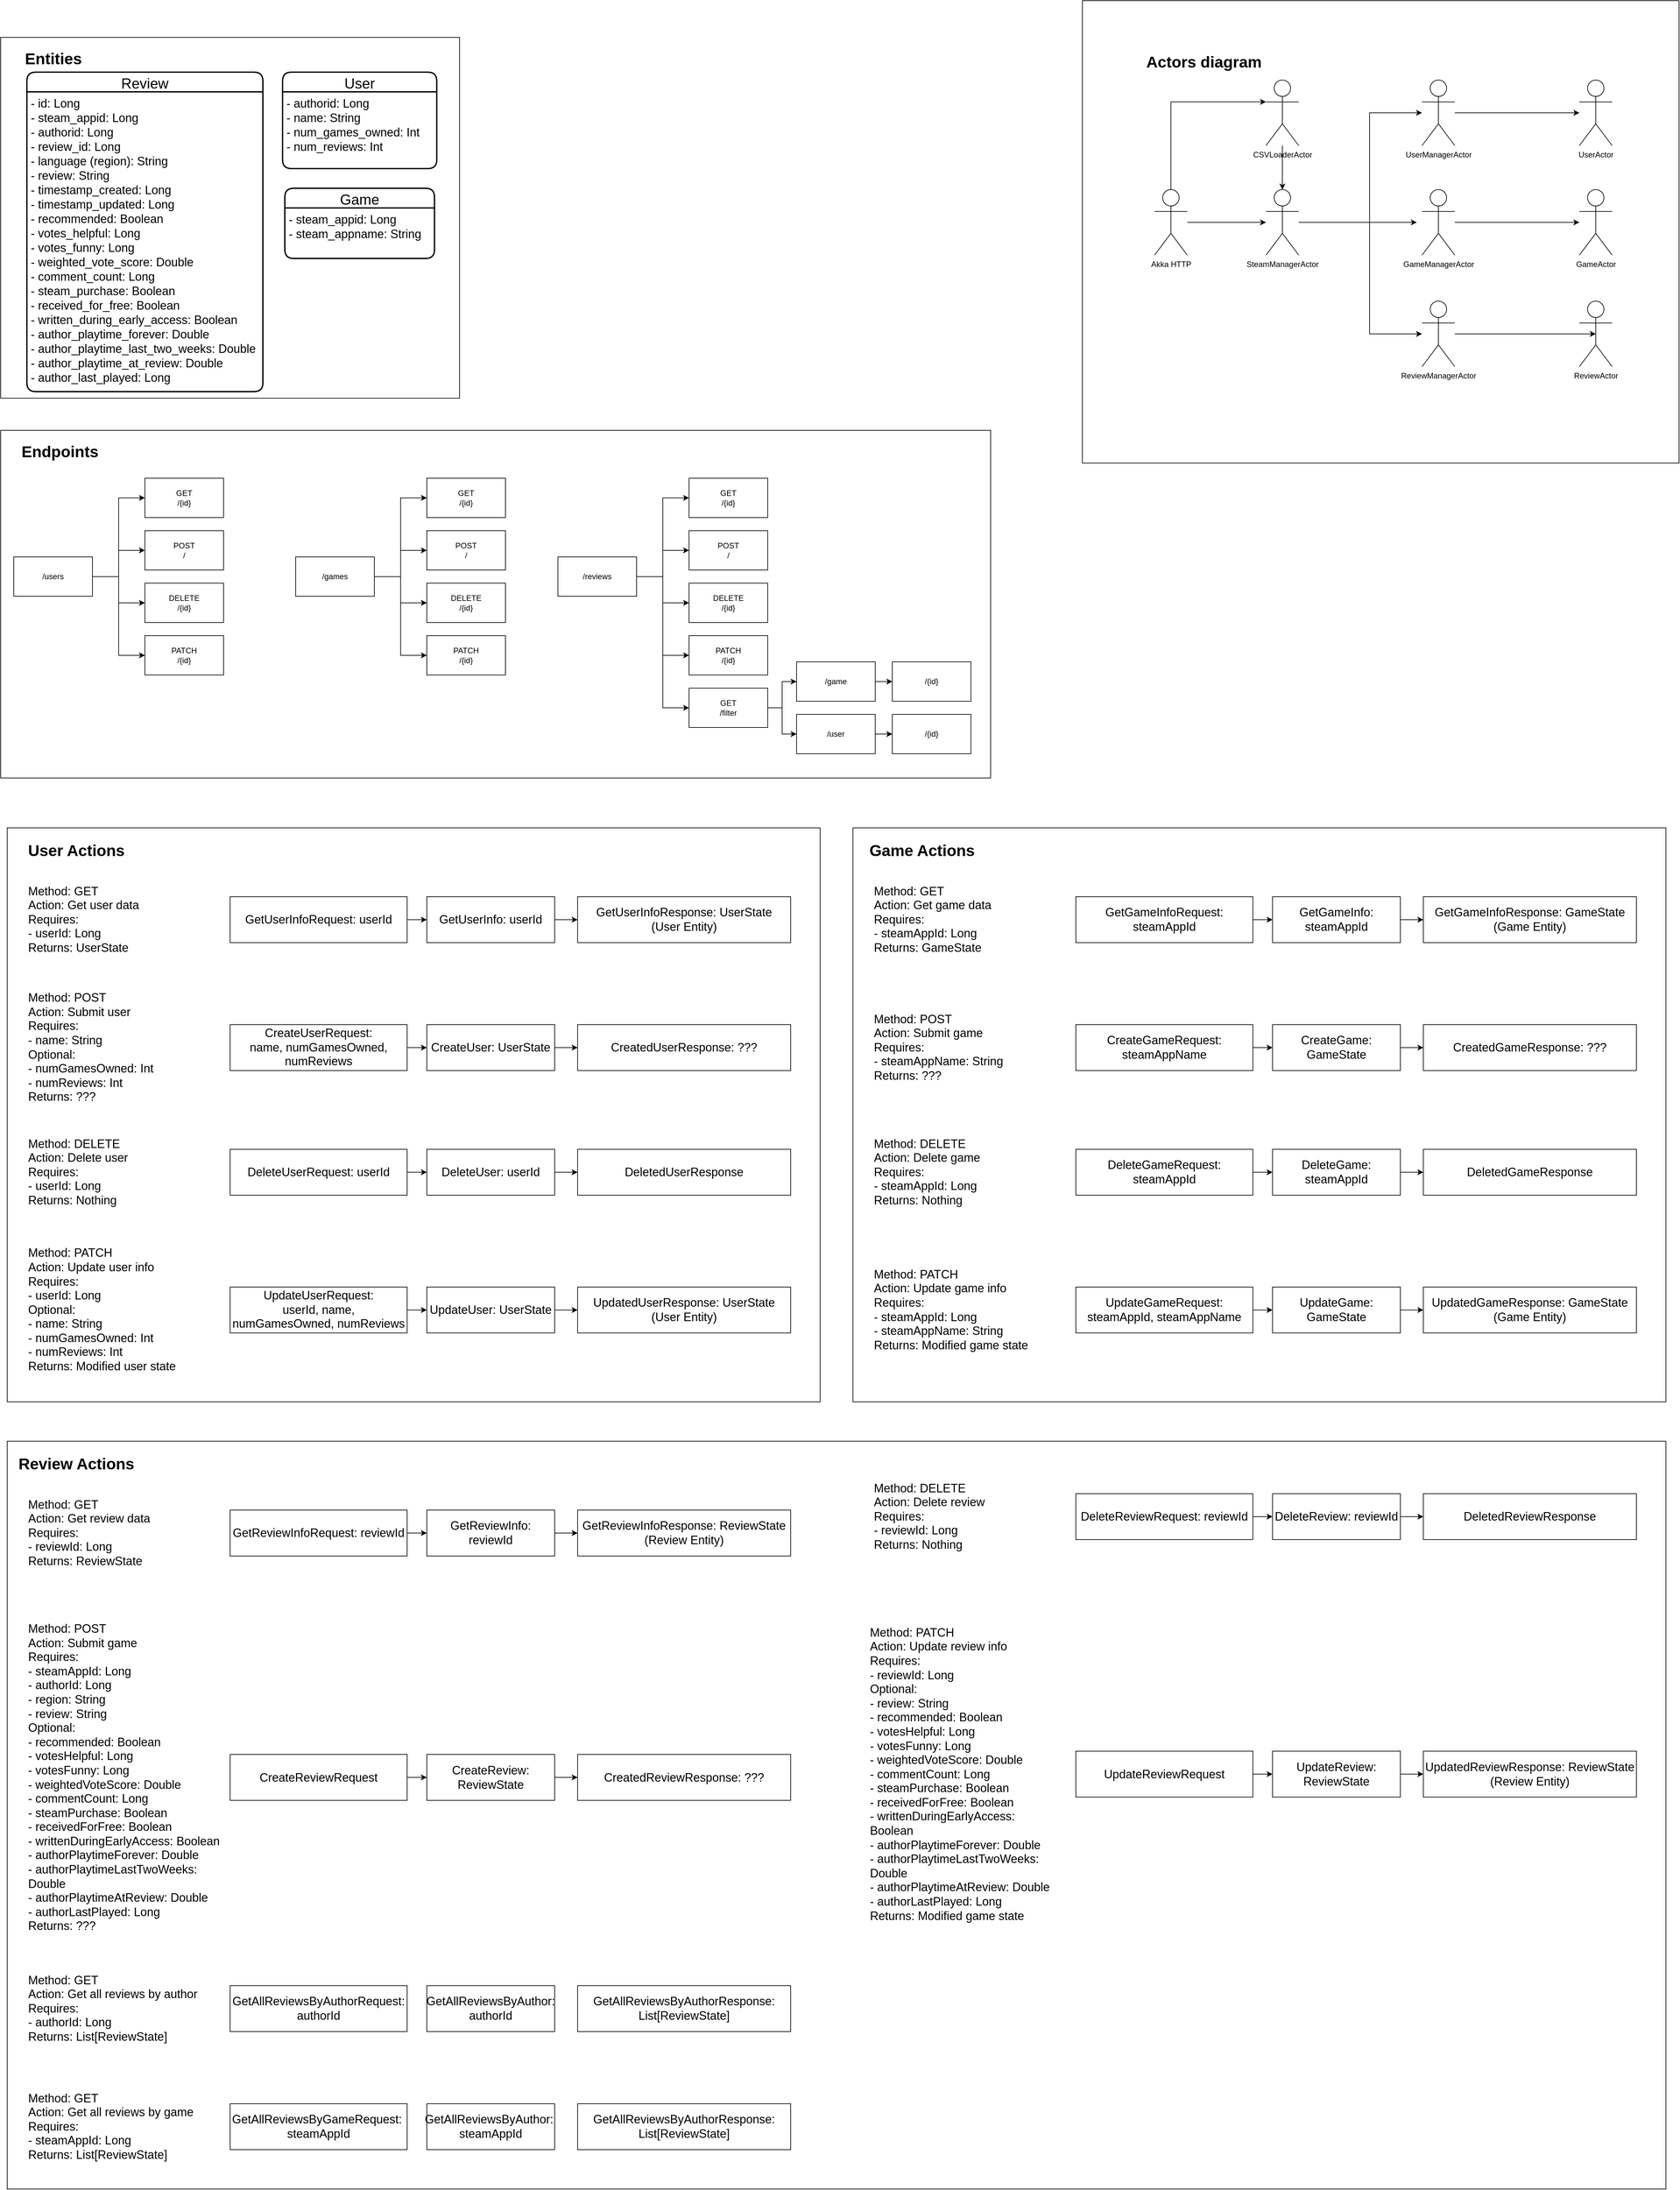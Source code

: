<mxfile version="15.5.4" type="embed"><diagram id="bUmCLk0_VhVP07BTgJRH" name="Página-1"><mxGraphModel dx="1622" dy="1989" grid="1" gridSize="10" guides="1" tooltips="1" connect="1" arrows="1" fold="1" page="1" pageScale="1" pageWidth="827" pageHeight="1169" math="0" shadow="0"><root><mxCell id="0"/><mxCell id="1" parent="0"/><mxCell id="ez0pkihPe1-qTAPwtO0r-78" value="" style="rounded=0;whiteSpace=wrap;html=1;fillColor=none;" parent="1" vertex="1"><mxGeometry x="1690" y="-16" width="910" height="705" as="geometry"/></mxCell><mxCell id="Av2QNb6P9Yulk9unb7GA-71" value="" style="group" parent="1" vertex="1" connectable="0"><mxGeometry x="40" y="639" width="1510" height="530" as="geometry"/></mxCell><mxCell id="Av2QNb6P9Yulk9unb7GA-57" value="" style="group" parent="Av2QNb6P9Yulk9unb7GA-71" vertex="1" connectable="0"><mxGeometry width="1510" height="530" as="geometry"/></mxCell><mxCell id="Av2QNb6P9Yulk9unb7GA-55" value="" style="rounded=0;whiteSpace=wrap;html=1;fillColor=none;" parent="Av2QNb6P9Yulk9unb7GA-57" vertex="1"><mxGeometry width="1510" height="530" as="geometry"/></mxCell><mxCell id="Av2QNb6P9Yulk9unb7GA-52" value="Endpoints" style="text;strokeColor=none;fillColor=none;html=1;fontSize=24;fontStyle=1;verticalAlign=middle;align=center;" parent="Av2QNb6P9Yulk9unb7GA-57" vertex="1"><mxGeometry x="20" y="13" width="140" height="40" as="geometry"/></mxCell><mxCell id="Av2QNb6P9Yulk9unb7GA-12" value="/users" style="rounded=0;whiteSpace=wrap;html=1;" parent="Av2QNb6P9Yulk9unb7GA-71" vertex="1"><mxGeometry x="20" y="193" width="120" height="60" as="geometry"/></mxCell><mxCell id="Av2QNb6P9Yulk9unb7GA-13" value="GET&lt;br&gt;/{id}" style="rounded=0;whiteSpace=wrap;html=1;" parent="Av2QNb6P9Yulk9unb7GA-71" vertex="1"><mxGeometry x="220" y="73" width="120" height="60" as="geometry"/></mxCell><mxCell id="Av2QNb6P9Yulk9unb7GA-17" style="edgeStyle=orthogonalEdgeStyle;rounded=0;orthogonalLoop=1;jettySize=auto;html=1;entryX=0;entryY=0.5;entryDx=0;entryDy=0;" parent="Av2QNb6P9Yulk9unb7GA-71" source="Av2QNb6P9Yulk9unb7GA-12" target="Av2QNb6P9Yulk9unb7GA-13" edge="1"><mxGeometry relative="1" as="geometry"/></mxCell><mxCell id="Av2QNb6P9Yulk9unb7GA-14" value="POST&lt;br&gt;/" style="rounded=0;whiteSpace=wrap;html=1;" parent="Av2QNb6P9Yulk9unb7GA-71" vertex="1"><mxGeometry x="220" y="153" width="120" height="60" as="geometry"/></mxCell><mxCell id="Av2QNb6P9Yulk9unb7GA-18" style="edgeStyle=orthogonalEdgeStyle;rounded=0;orthogonalLoop=1;jettySize=auto;html=1;" parent="Av2QNb6P9Yulk9unb7GA-71" source="Av2QNb6P9Yulk9unb7GA-12" target="Av2QNb6P9Yulk9unb7GA-14" edge="1"><mxGeometry relative="1" as="geometry"/></mxCell><mxCell id="Av2QNb6P9Yulk9unb7GA-15" value="DELETE&lt;br&gt;/{id}" style="rounded=0;whiteSpace=wrap;html=1;" parent="Av2QNb6P9Yulk9unb7GA-71" vertex="1"><mxGeometry x="220" y="233" width="120" height="60" as="geometry"/></mxCell><mxCell id="Av2QNb6P9Yulk9unb7GA-19" style="edgeStyle=orthogonalEdgeStyle;rounded=0;orthogonalLoop=1;jettySize=auto;html=1;entryX=0;entryY=0.5;entryDx=0;entryDy=0;" parent="Av2QNb6P9Yulk9unb7GA-71" source="Av2QNb6P9Yulk9unb7GA-12" target="Av2QNb6P9Yulk9unb7GA-15" edge="1"><mxGeometry relative="1" as="geometry"/></mxCell><mxCell id="Av2QNb6P9Yulk9unb7GA-16" value="PATCH&lt;br&gt;/{id}" style="rounded=0;whiteSpace=wrap;html=1;" parent="Av2QNb6P9Yulk9unb7GA-71" vertex="1"><mxGeometry x="220" y="313" width="120" height="60" as="geometry"/></mxCell><mxCell id="Av2QNb6P9Yulk9unb7GA-20" style="edgeStyle=orthogonalEdgeStyle;rounded=0;orthogonalLoop=1;jettySize=auto;html=1;entryX=0;entryY=0.5;entryDx=0;entryDy=0;" parent="Av2QNb6P9Yulk9unb7GA-71" source="Av2QNb6P9Yulk9unb7GA-12" target="Av2QNb6P9Yulk9unb7GA-16" edge="1"><mxGeometry relative="1" as="geometry"/></mxCell><mxCell id="Av2QNb6P9Yulk9unb7GA-25" value="/games" style="rounded=0;whiteSpace=wrap;html=1;" parent="Av2QNb6P9Yulk9unb7GA-71" vertex="1"><mxGeometry x="450" y="193" width="120" height="60" as="geometry"/></mxCell><mxCell id="Av2QNb6P9Yulk9unb7GA-26" value="GET&lt;br&gt;/{id}" style="rounded=0;whiteSpace=wrap;html=1;" parent="Av2QNb6P9Yulk9unb7GA-71" vertex="1"><mxGeometry x="650" y="73" width="120" height="60" as="geometry"/></mxCell><mxCell id="Av2QNb6P9Yulk9unb7GA-21" style="edgeStyle=orthogonalEdgeStyle;rounded=0;orthogonalLoop=1;jettySize=auto;html=1;entryX=0;entryY=0.5;entryDx=0;entryDy=0;" parent="Av2QNb6P9Yulk9unb7GA-71" source="Av2QNb6P9Yulk9unb7GA-25" target="Av2QNb6P9Yulk9unb7GA-26" edge="1"><mxGeometry relative="1" as="geometry"/></mxCell><mxCell id="Av2QNb6P9Yulk9unb7GA-27" value="POST&lt;br&gt;/" style="rounded=0;whiteSpace=wrap;html=1;" parent="Av2QNb6P9Yulk9unb7GA-71" vertex="1"><mxGeometry x="650" y="153" width="120" height="60" as="geometry"/></mxCell><mxCell id="Av2QNb6P9Yulk9unb7GA-22" style="edgeStyle=orthogonalEdgeStyle;rounded=0;orthogonalLoop=1;jettySize=auto;html=1;" parent="Av2QNb6P9Yulk9unb7GA-71" source="Av2QNb6P9Yulk9unb7GA-25" target="Av2QNb6P9Yulk9unb7GA-27" edge="1"><mxGeometry relative="1" as="geometry"/></mxCell><mxCell id="Av2QNb6P9Yulk9unb7GA-28" value="DELETE&lt;br&gt;/{id}" style="rounded=0;whiteSpace=wrap;html=1;" parent="Av2QNb6P9Yulk9unb7GA-71" vertex="1"><mxGeometry x="650" y="233" width="120" height="60" as="geometry"/></mxCell><mxCell id="Av2QNb6P9Yulk9unb7GA-23" style="edgeStyle=orthogonalEdgeStyle;rounded=0;orthogonalLoop=1;jettySize=auto;html=1;entryX=0;entryY=0.5;entryDx=0;entryDy=0;" parent="Av2QNb6P9Yulk9unb7GA-71" source="Av2QNb6P9Yulk9unb7GA-25" target="Av2QNb6P9Yulk9unb7GA-28" edge="1"><mxGeometry relative="1" as="geometry"/></mxCell><mxCell id="Av2QNb6P9Yulk9unb7GA-29" value="PATCH&lt;br&gt;/{id}" style="rounded=0;whiteSpace=wrap;html=1;" parent="Av2QNb6P9Yulk9unb7GA-71" vertex="1"><mxGeometry x="650" y="313" width="120" height="60" as="geometry"/></mxCell><mxCell id="Av2QNb6P9Yulk9unb7GA-24" style="edgeStyle=orthogonalEdgeStyle;rounded=0;orthogonalLoop=1;jettySize=auto;html=1;entryX=0;entryY=0.5;entryDx=0;entryDy=0;" parent="Av2QNb6P9Yulk9unb7GA-71" source="Av2QNb6P9Yulk9unb7GA-25" target="Av2QNb6P9Yulk9unb7GA-29" edge="1"><mxGeometry relative="1" as="geometry"/></mxCell><mxCell id="Av2QNb6P9Yulk9unb7GA-34" value="/reviews" style="rounded=0;whiteSpace=wrap;html=1;" parent="Av2QNb6P9Yulk9unb7GA-71" vertex="1"><mxGeometry x="850" y="193" width="120" height="60" as="geometry"/></mxCell><mxCell id="Av2QNb6P9Yulk9unb7GA-35" value="GET&lt;br&gt;/{id}" style="rounded=0;whiteSpace=wrap;html=1;" parent="Av2QNb6P9Yulk9unb7GA-71" vertex="1"><mxGeometry x="1050" y="73" width="120" height="60" as="geometry"/></mxCell><mxCell id="Av2QNb6P9Yulk9unb7GA-30" style="edgeStyle=orthogonalEdgeStyle;rounded=0;orthogonalLoop=1;jettySize=auto;html=1;entryX=0;entryY=0.5;entryDx=0;entryDy=0;" parent="Av2QNb6P9Yulk9unb7GA-71" source="Av2QNb6P9Yulk9unb7GA-34" target="Av2QNb6P9Yulk9unb7GA-35" edge="1"><mxGeometry relative="1" as="geometry"/></mxCell><mxCell id="Av2QNb6P9Yulk9unb7GA-36" value="POST&lt;br&gt;/" style="rounded=0;whiteSpace=wrap;html=1;" parent="Av2QNb6P9Yulk9unb7GA-71" vertex="1"><mxGeometry x="1050" y="153" width="120" height="60" as="geometry"/></mxCell><mxCell id="Av2QNb6P9Yulk9unb7GA-31" style="edgeStyle=orthogonalEdgeStyle;rounded=0;orthogonalLoop=1;jettySize=auto;html=1;" parent="Av2QNb6P9Yulk9unb7GA-71" source="Av2QNb6P9Yulk9unb7GA-34" target="Av2QNb6P9Yulk9unb7GA-36" edge="1"><mxGeometry relative="1" as="geometry"/></mxCell><mxCell id="Av2QNb6P9Yulk9unb7GA-37" value="DELETE&lt;br&gt;/{id}" style="rounded=0;whiteSpace=wrap;html=1;" parent="Av2QNb6P9Yulk9unb7GA-71" vertex="1"><mxGeometry x="1050" y="233" width="120" height="60" as="geometry"/></mxCell><mxCell id="Av2QNb6P9Yulk9unb7GA-32" style="edgeStyle=orthogonalEdgeStyle;rounded=0;orthogonalLoop=1;jettySize=auto;html=1;entryX=0;entryY=0.5;entryDx=0;entryDy=0;" parent="Av2QNb6P9Yulk9unb7GA-71" source="Av2QNb6P9Yulk9unb7GA-34" target="Av2QNb6P9Yulk9unb7GA-37" edge="1"><mxGeometry relative="1" as="geometry"/></mxCell><mxCell id="Av2QNb6P9Yulk9unb7GA-38" value="PATCH&lt;br&gt;/{id}" style="rounded=0;whiteSpace=wrap;html=1;" parent="Av2QNb6P9Yulk9unb7GA-71" vertex="1"><mxGeometry x="1050" y="313" width="120" height="60" as="geometry"/></mxCell><mxCell id="Av2QNb6P9Yulk9unb7GA-33" style="edgeStyle=orthogonalEdgeStyle;rounded=0;orthogonalLoop=1;jettySize=auto;html=1;entryX=0;entryY=0.5;entryDx=0;entryDy=0;" parent="Av2QNb6P9Yulk9unb7GA-71" source="Av2QNb6P9Yulk9unb7GA-34" target="Av2QNb6P9Yulk9unb7GA-38" edge="1"><mxGeometry relative="1" as="geometry"/></mxCell><mxCell id="Av2QNb6P9Yulk9unb7GA-39" value="GET&lt;br&gt;/filter" style="rounded=0;whiteSpace=wrap;html=1;" parent="Av2QNb6P9Yulk9unb7GA-71" vertex="1"><mxGeometry x="1050" y="393" width="120" height="60" as="geometry"/></mxCell><mxCell id="Av2QNb6P9Yulk9unb7GA-43" style="edgeStyle=orthogonalEdgeStyle;rounded=0;orthogonalLoop=1;jettySize=auto;html=1;entryX=0;entryY=0.5;entryDx=0;entryDy=0;" parent="Av2QNb6P9Yulk9unb7GA-71" source="Av2QNb6P9Yulk9unb7GA-34" target="Av2QNb6P9Yulk9unb7GA-39" edge="1"><mxGeometry relative="1" as="geometry"/></mxCell><mxCell id="Av2QNb6P9Yulk9unb7GA-41" value="/game" style="rounded=0;whiteSpace=wrap;html=1;" parent="Av2QNb6P9Yulk9unb7GA-71" vertex="1"><mxGeometry x="1214" y="353" width="120" height="60" as="geometry"/></mxCell><mxCell id="Av2QNb6P9Yulk9unb7GA-44" style="edgeStyle=orthogonalEdgeStyle;rounded=0;orthogonalLoop=1;jettySize=auto;html=1;entryX=0;entryY=0.5;entryDx=0;entryDy=0;" parent="Av2QNb6P9Yulk9unb7GA-71" source="Av2QNb6P9Yulk9unb7GA-39" target="Av2QNb6P9Yulk9unb7GA-41" edge="1"><mxGeometry relative="1" as="geometry"/></mxCell><mxCell id="Av2QNb6P9Yulk9unb7GA-42" value="/user" style="rounded=0;whiteSpace=wrap;html=1;" parent="Av2QNb6P9Yulk9unb7GA-71" vertex="1"><mxGeometry x="1214" y="433" width="120" height="60" as="geometry"/></mxCell><mxCell id="Av2QNb6P9Yulk9unb7GA-45" style="edgeStyle=orthogonalEdgeStyle;rounded=0;orthogonalLoop=1;jettySize=auto;html=1;entryX=0;entryY=0.5;entryDx=0;entryDy=0;" parent="Av2QNb6P9Yulk9unb7GA-71" source="Av2QNb6P9Yulk9unb7GA-39" target="Av2QNb6P9Yulk9unb7GA-42" edge="1"><mxGeometry relative="1" as="geometry"/></mxCell><mxCell id="Av2QNb6P9Yulk9unb7GA-46" value="/{id}" style="rounded=0;whiteSpace=wrap;html=1;" parent="Av2QNb6P9Yulk9unb7GA-71" vertex="1"><mxGeometry x="1360" y="353" width="120" height="60" as="geometry"/></mxCell><mxCell id="Av2QNb6P9Yulk9unb7GA-49" style="edgeStyle=orthogonalEdgeStyle;rounded=0;orthogonalLoop=1;jettySize=auto;html=1;" parent="Av2QNb6P9Yulk9unb7GA-71" source="Av2QNb6P9Yulk9unb7GA-41" target="Av2QNb6P9Yulk9unb7GA-46" edge="1"><mxGeometry relative="1" as="geometry"/></mxCell><mxCell id="Av2QNb6P9Yulk9unb7GA-47" value="/{id}" style="rounded=0;whiteSpace=wrap;html=1;" parent="Av2QNb6P9Yulk9unb7GA-71" vertex="1"><mxGeometry x="1360" y="433" width="120" height="60" as="geometry"/></mxCell><mxCell id="Av2QNb6P9Yulk9unb7GA-48" style="edgeStyle=orthogonalEdgeStyle;rounded=0;orthogonalLoop=1;jettySize=auto;html=1;" parent="Av2QNb6P9Yulk9unb7GA-71" source="Av2QNb6P9Yulk9unb7GA-42" target="Av2QNb6P9Yulk9unb7GA-47" edge="1"><mxGeometry relative="1" as="geometry"/></mxCell><mxCell id="ez0pkihPe1-qTAPwtO0r-2" value="" style="rounded=0;whiteSpace=wrap;html=1;fillColor=none;" parent="1" vertex="1"><mxGeometry x="50" y="1245" width="1240" height="875" as="geometry"/></mxCell><mxCell id="ez0pkihPe1-qTAPwtO0r-3" value="User Actions" style="text;strokeColor=none;fillColor=none;html=1;fontSize=24;fontStyle=1;verticalAlign=middle;align=center;" parent="1" vertex="1"><mxGeometry x="60" y="1260" width="190" height="40" as="geometry"/></mxCell><mxCell id="Av2QNb6P9Yulk9unb7GA-68" value="" style="rounded=0;whiteSpace=wrap;html=1;fillColor=none;" parent="1" vertex="1"><mxGeometry x="40" y="40" width="700" height="550" as="geometry"/></mxCell><mxCell id="Av2QNb6P9Yulk9unb7GA-69" value="Entities" style="text;strokeColor=none;fillColor=none;html=1;fontSize=24;fontStyle=1;verticalAlign=middle;align=center;" parent="1" vertex="1"><mxGeometry x="50" y="53" width="140" height="40" as="geometry"/></mxCell><mxCell id="Av2QNb6P9Yulk9unb7GA-64" value="Review" style="swimlane;childLayout=stackLayout;horizontal=1;startSize=30;horizontalStack=0;rounded=1;fontSize=22;fontStyle=0;strokeWidth=2;resizeParent=0;resizeLast=1;shadow=0;dashed=0;align=center;" parent="1" vertex="1"><mxGeometry x="80" y="93" width="360" height="487" as="geometry"/></mxCell><mxCell id="Av2QNb6P9Yulk9unb7GA-65" value="- id: Long&#10;- steam_appid: Long&#10;- authorid: Long&#10;- review_id: Long&#10;- language (region): String&#10;- review: String&#10;- timestamp_created: Long&#10;- timestamp_updated: Long&#10;- recommended: Boolean&#10;- votes_helpful: Long&#10;- votes_funny: Long&#10;- weighted_vote_score: Double&#10;- comment_count: Long&#10;- steam_purchase: Boolean&#10;- received_for_free: Boolean&#10;- written_during_early_access: Boolean&#10;- author_playtime_forever: Double&#10;- author_playtime_last_two_weeks: Double&#10;- author_playtime_at_review: Double&#10;- author_last_played: Long" style="align=left;strokeColor=none;fillColor=none;spacingLeft=4;fontSize=18;verticalAlign=top;resizable=0;rotatable=0;part=1;" parent="Av2QNb6P9Yulk9unb7GA-64" vertex="1"><mxGeometry y="30" width="360" height="457" as="geometry"/></mxCell><mxCell id="Av2QNb6P9Yulk9unb7GA-62" value="User" style="swimlane;childLayout=stackLayout;horizontal=1;startSize=30;horizontalStack=0;rounded=1;fontSize=22;fontStyle=0;strokeWidth=2;resizeParent=0;resizeLast=1;shadow=0;dashed=0;align=center;" parent="1" vertex="1"><mxGeometry x="470" y="93" width="235.2" height="147" as="geometry"><mxRectangle x="560" y="30" width="80" height="30" as="alternateBounds"/></mxGeometry></mxCell><mxCell id="Av2QNb6P9Yulk9unb7GA-63" value="- authorid: Long&#10;- name: String&#10;- num_games_owned: Int&#10;- num_reviews: Int" style="align=left;strokeColor=none;fillColor=none;spacingLeft=4;fontSize=18;verticalAlign=top;resizable=0;rotatable=0;part=1;" parent="Av2QNb6P9Yulk9unb7GA-62" vertex="1"><mxGeometry y="30" width="235.2" height="117" as="geometry"/></mxCell><mxCell id="Av2QNb6P9Yulk9unb7GA-60" value="Game" style="swimlane;childLayout=stackLayout;horizontal=1;startSize=30;horizontalStack=0;rounded=1;fontSize=22;fontStyle=0;strokeWidth=2;resizeParent=0;resizeLast=1;shadow=0;dashed=0;align=center;" parent="1" vertex="1"><mxGeometry x="473.47" y="270" width="228.27" height="107" as="geometry"/></mxCell><mxCell id="Av2QNb6P9Yulk9unb7GA-61" value="- steam_appid: Long&#10;- steam_appname: String" style="align=left;strokeColor=none;fillColor=none;spacingLeft=4;fontSize=18;verticalAlign=top;resizable=0;rotatable=0;part=1;" parent="Av2QNb6P9Yulk9unb7GA-60" vertex="1"><mxGeometry y="30" width="228.27" height="77" as="geometry"/></mxCell><mxCell id="ez0pkihPe1-qTAPwtO0r-43" value="Actors diagram" style="text;strokeColor=none;fillColor=none;html=1;fontSize=24;fontStyle=1;verticalAlign=middle;align=center;" parent="1" vertex="1"><mxGeometry x="1730" y="58" width="290" height="40" as="geometry"/></mxCell><mxCell id="ez0pkihPe1-qTAPwtO0r-44" value="GameActor" style="shape=umlActor;verticalLabelPosition=bottom;verticalAlign=top;html=1;outlineConnect=0;" parent="1" vertex="1"><mxGeometry x="2448" y="272" width="50" height="100" as="geometry"/></mxCell><mxCell id="ez0pkihPe1-qTAPwtO0r-45" style="edgeStyle=orthogonalEdgeStyle;rounded=0;orthogonalLoop=1;jettySize=auto;html=1;" parent="1" edge="1" source="7"><mxGeometry relative="1" as="geometry"><mxPoint x="2088" y="287" as="sourcePoint"/><mxPoint x="2200" y="322" as="targetPoint"/></mxGeometry></mxCell><mxCell id="11" style="edgeStyle=orthogonalEdgeStyle;rounded=0;orthogonalLoop=1;jettySize=auto;html=1;" edge="1" parent="1" source="ez0pkihPe1-qTAPwtO0r-46" target="7"><mxGeometry relative="1" as="geometry"/></mxCell><mxCell id="12" style="edgeStyle=orthogonalEdgeStyle;rounded=0;orthogonalLoop=1;jettySize=auto;html=1;entryX=0;entryY=0.333;entryDx=0;entryDy=0;entryPerimeter=0;" edge="1" parent="1" source="ez0pkihPe1-qTAPwtO0r-46" target="8"><mxGeometry relative="1" as="geometry"><Array as="points"><mxPoint x="1825" y="138"/></Array></mxGeometry></mxCell><mxCell id="ez0pkihPe1-qTAPwtO0r-46" value="Akka HTTP" style="shape=umlActor;verticalLabelPosition=bottom;verticalAlign=top;html=1;outlineConnect=0;" parent="1" vertex="1"><mxGeometry x="1800" y="272" width="50" height="100" as="geometry"/></mxCell><mxCell id="ez0pkihPe1-qTAPwtO0r-50" style="edgeStyle=orthogonalEdgeStyle;rounded=0;orthogonalLoop=1;jettySize=auto;html=1;" parent="1" source="ez0pkihPe1-qTAPwtO0r-51" target="ez0pkihPe1-qTAPwtO0r-44" edge="1"><mxGeometry relative="1" as="geometry"/></mxCell><mxCell id="ez0pkihPe1-qTAPwtO0r-51" value="GameManagerActor" style="shape=umlActor;verticalLabelPosition=bottom;verticalAlign=top;html=1;outlineConnect=0;" parent="1" vertex="1"><mxGeometry x="2208" y="272" width="50" height="100" as="geometry"/></mxCell><mxCell id="ez0pkihPe1-qTAPwtO0r-52" style="edgeStyle=orthogonalEdgeStyle;rounded=0;orthogonalLoop=1;jettySize=auto;html=1;" parent="1" source="ez0pkihPe1-qTAPwtO0r-53" target="ez0pkihPe1-qTAPwtO0r-57" edge="1"><mxGeometry relative="1" as="geometry"/></mxCell><mxCell id="ez0pkihPe1-qTAPwtO0r-53" value="UserManagerActor" style="shape=umlActor;verticalLabelPosition=bottom;verticalAlign=top;html=1;outlineConnect=0;" parent="1" vertex="1"><mxGeometry x="2208" y="105" width="50" height="100" as="geometry"/></mxCell><mxCell id="ez0pkihPe1-qTAPwtO0r-54" style="edgeStyle=orthogonalEdgeStyle;rounded=0;orthogonalLoop=1;jettySize=auto;html=1;entryX=0.5;entryY=0.5;entryDx=0;entryDy=0;entryPerimeter=0;" parent="1" source="ez0pkihPe1-qTAPwtO0r-55" target="ez0pkihPe1-qTAPwtO0r-56" edge="1"><mxGeometry relative="1" as="geometry"/></mxCell><mxCell id="ez0pkihPe1-qTAPwtO0r-55" value="ReviewManagerActor" style="shape=umlActor;verticalLabelPosition=bottom;verticalAlign=top;html=1;outlineConnect=0;" parent="1" vertex="1"><mxGeometry x="2208" y="442" width="50" height="100" as="geometry"/></mxCell><mxCell id="ez0pkihPe1-qTAPwtO0r-56" value="ReviewActor" style="shape=umlActor;verticalLabelPosition=bottom;verticalAlign=top;html=1;outlineConnect=0;" parent="1" vertex="1"><mxGeometry x="2448" y="442" width="50" height="100" as="geometry"/></mxCell><mxCell id="ez0pkihPe1-qTAPwtO0r-57" value="UserActor" style="shape=umlActor;verticalLabelPosition=bottom;verticalAlign=top;html=1;outlineConnect=0;" parent="1" vertex="1"><mxGeometry x="2448" y="105" width="50" height="100" as="geometry"/></mxCell><mxCell id="ez0pkihPe1-qTAPwtO0r-58" value="" style="endArrow=classic;html=1;rounded=0;" parent="1" target="ez0pkihPe1-qTAPwtO0r-55" edge="1" source="7"><mxGeometry width="50" height="50" relative="1" as="geometry"><mxPoint x="2068" y="347" as="sourcePoint"/><mxPoint x="1798" y="472" as="targetPoint"/><Array as="points"><mxPoint x="2128" y="322"/><mxPoint x="2128" y="492"/></Array></mxGeometry></mxCell><mxCell id="ez0pkihPe1-qTAPwtO0r-59" value="" style="endArrow=classic;html=1;rounded=0;" parent="1" target="ez0pkihPe1-qTAPwtO0r-53" edge="1" source="7"><mxGeometry width="50" height="50" relative="1" as="geometry"><mxPoint x="2078" y="347" as="sourcePoint"/><mxPoint x="2188" y="172" as="targetPoint"/><Array as="points"><mxPoint x="2128" y="322"/><mxPoint x="2128" y="155"/></Array></mxGeometry></mxCell><mxCell id="ez0pkihPe1-qTAPwtO0r-99" style="edgeStyle=orthogonalEdgeStyle;rounded=0;orthogonalLoop=1;jettySize=auto;html=1;entryX=0;entryY=0.5;entryDx=0;entryDy=0;fontSize=18;" parent="1" source="ez0pkihPe1-qTAPwtO0r-83" target="ez0pkihPe1-qTAPwtO0r-84" edge="1"><mxGeometry relative="1" as="geometry"/></mxCell><mxCell id="ez0pkihPe1-qTAPwtO0r-83" value="&lt;font style=&quot;font-size: 18px;&quot;&gt;GetUserInfo: userId&lt;/font&gt;" style="rounded=0;whiteSpace=wrap;html=1;" parent="1" vertex="1"><mxGeometry x="690" y="1350" width="195" height="70" as="geometry"/></mxCell><mxCell id="ez0pkihPe1-qTAPwtO0r-84" value="&lt;font style=&quot;font-size: 18px;&quot;&gt;GetUserInfoResponse: UserState &lt;br&gt;(User Entity)&lt;/font&gt;" style="rounded=0;whiteSpace=wrap;html=1;" parent="1" vertex="1"><mxGeometry x="920" y="1350" width="325" height="70" as="geometry"/></mxCell><mxCell id="ez0pkihPe1-qTAPwtO0r-98" style="edgeStyle=orthogonalEdgeStyle;rounded=0;orthogonalLoop=1;jettySize=auto;html=1;fontSize=18;" parent="1" source="ez0pkihPe1-qTAPwtO0r-85" target="ez0pkihPe1-qTAPwtO0r-83" edge="1"><mxGeometry relative="1" as="geometry"/></mxCell><mxCell id="ez0pkihPe1-qTAPwtO0r-85" value="&lt;font style=&quot;font-size: 18px;&quot;&gt;GetUserInfoRequest: userId&lt;/font&gt;" style="rounded=0;whiteSpace=wrap;html=1;" parent="1" vertex="1"><mxGeometry x="390" y="1350" width="270" height="70" as="geometry"/></mxCell><mxCell id="ez0pkihPe1-qTAPwtO0r-86" value="Method: GET&lt;br&gt;Action: Get user data&lt;br&gt;Requires:&amp;nbsp;&lt;br&gt;- userId: Long&lt;br&gt;Returns: UserState" style="text;html=1;strokeColor=none;fillColor=none;align=left;verticalAlign=middle;whiteSpace=wrap;rounded=0;fontSize=18;" parent="1" vertex="1"><mxGeometry x="80" y="1330" width="290" height="110" as="geometry"/></mxCell><mxCell id="ez0pkihPe1-qTAPwtO0r-101" style="edgeStyle=orthogonalEdgeStyle;rounded=0;orthogonalLoop=1;jettySize=auto;html=1;fontSize=18;" parent="1" source="ez0pkihPe1-qTAPwtO0r-87" target="ez0pkihPe1-qTAPwtO0r-88" edge="1"><mxGeometry relative="1" as="geometry"/></mxCell><mxCell id="ez0pkihPe1-qTAPwtO0r-87" value="&lt;font style=&quot;font-size: 18px;&quot;&gt;CreateUser: UserState&lt;/font&gt;" style="rounded=0;whiteSpace=wrap;html=1;" parent="1" vertex="1"><mxGeometry x="690" y="1545" width="195" height="70" as="geometry"/></mxCell><mxCell id="ez0pkihPe1-qTAPwtO0r-88" value="&lt;font style=&quot;font-size: 18px;&quot;&gt;CreatedUserResponse: ???&lt;br&gt;&lt;/font&gt;" style="rounded=0;whiteSpace=wrap;html=1;" parent="1" vertex="1"><mxGeometry x="920" y="1545" width="325" height="70" as="geometry"/></mxCell><mxCell id="ez0pkihPe1-qTAPwtO0r-100" style="edgeStyle=orthogonalEdgeStyle;rounded=0;orthogonalLoop=1;jettySize=auto;html=1;fontSize=18;" parent="1" source="ez0pkihPe1-qTAPwtO0r-89" target="ez0pkihPe1-qTAPwtO0r-87" edge="1"><mxGeometry relative="1" as="geometry"/></mxCell><mxCell id="ez0pkihPe1-qTAPwtO0r-89" value="&lt;font style=&quot;font-size: 18px;&quot;&gt;CreateUserRequest: &lt;br&gt;name, numGamesOwned, numReviews&lt;/font&gt;" style="rounded=0;whiteSpace=wrap;html=1;" parent="1" vertex="1"><mxGeometry x="390" y="1545" width="270" height="70" as="geometry"/></mxCell><mxCell id="ez0pkihPe1-qTAPwtO0r-90" value="Method: POST&lt;br&gt;Action: Submit user&lt;br&gt;Requires:&amp;nbsp;&lt;br&gt;- name: String&lt;br&gt;Optional:&lt;br&gt;- numGamesOwned: Int&lt;br&gt;- numReviews: Int&lt;br&gt;Returns: ???" style="text;html=1;strokeColor=none;fillColor=none;align=left;verticalAlign=middle;whiteSpace=wrap;rounded=0;fontSize=18;" parent="1" vertex="1"><mxGeometry x="80" y="1490" width="290" height="180" as="geometry"/></mxCell><mxCell id="ez0pkihPe1-qTAPwtO0r-104" style="edgeStyle=orthogonalEdgeStyle;rounded=0;orthogonalLoop=1;jettySize=auto;html=1;fontSize=18;" parent="1" source="ez0pkihPe1-qTAPwtO0r-94" target="ez0pkihPe1-qTAPwtO0r-95" edge="1"><mxGeometry relative="1" as="geometry"/></mxCell><mxCell id="ez0pkihPe1-qTAPwtO0r-94" value="&lt;font style=&quot;font-size: 18px;&quot;&gt;DeleteUser: userId&lt;/font&gt;" style="rounded=0;whiteSpace=wrap;html=1;" parent="1" vertex="1"><mxGeometry x="690" y="1735" width="195" height="70" as="geometry"/></mxCell><mxCell id="ez0pkihPe1-qTAPwtO0r-95" value="&lt;font style=&quot;font-size: 18px;&quot;&gt;DeletedUserResponse&lt;br&gt;&lt;/font&gt;" style="rounded=0;whiteSpace=wrap;html=1;" parent="1" vertex="1"><mxGeometry x="920" y="1735" width="325" height="70" as="geometry"/></mxCell><mxCell id="ez0pkihPe1-qTAPwtO0r-102" style="edgeStyle=orthogonalEdgeStyle;rounded=0;orthogonalLoop=1;jettySize=auto;html=1;fontSize=18;" parent="1" source="ez0pkihPe1-qTAPwtO0r-96" target="ez0pkihPe1-qTAPwtO0r-94" edge="1"><mxGeometry relative="1" as="geometry"/></mxCell><mxCell id="ez0pkihPe1-qTAPwtO0r-96" value="&lt;font style=&quot;font-size: 18px;&quot;&gt;DeleteUserRequest: userId&lt;/font&gt;" style="rounded=0;whiteSpace=wrap;html=1;" parent="1" vertex="1"><mxGeometry x="390" y="1735" width="270" height="70" as="geometry"/></mxCell><mxCell id="ez0pkihPe1-qTAPwtO0r-97" value="Method: DELETE&lt;br&gt;Action: Delete user&lt;br&gt;Requires:&amp;nbsp;&lt;br&gt;- userId: Long&lt;br&gt;Returns: Nothing" style="text;html=1;strokeColor=none;fillColor=none;align=left;verticalAlign=middle;whiteSpace=wrap;rounded=0;fontSize=18;" parent="1" vertex="1"><mxGeometry x="80" y="1710" width="290" height="120" as="geometry"/></mxCell><mxCell id="ez0pkihPe1-qTAPwtO0r-110" style="edgeStyle=orthogonalEdgeStyle;rounded=0;orthogonalLoop=1;jettySize=auto;html=1;fontSize=18;" parent="1" source="ez0pkihPe1-qTAPwtO0r-105" target="ez0pkihPe1-qTAPwtO0r-106" edge="1"><mxGeometry relative="1" as="geometry"/></mxCell><mxCell id="ez0pkihPe1-qTAPwtO0r-105" value="&lt;font style=&quot;font-size: 18px;&quot;&gt;UpdateUser: UserState&lt;/font&gt;" style="rounded=0;whiteSpace=wrap;html=1;" parent="1" vertex="1"><mxGeometry x="690" y="1945" width="195" height="70" as="geometry"/></mxCell><mxCell id="ez0pkihPe1-qTAPwtO0r-106" value="&lt;font style=&quot;font-size: 18px;&quot;&gt;UpdatedUserResponse: UserState&lt;br&gt;(User Entity)&lt;br&gt;&lt;/font&gt;" style="rounded=0;whiteSpace=wrap;html=1;" parent="1" vertex="1"><mxGeometry x="920" y="1945" width="325" height="70" as="geometry"/></mxCell><mxCell id="ez0pkihPe1-qTAPwtO0r-109" style="edgeStyle=orthogonalEdgeStyle;rounded=0;orthogonalLoop=1;jettySize=auto;html=1;fontSize=18;" parent="1" source="ez0pkihPe1-qTAPwtO0r-107" target="ez0pkihPe1-qTAPwtO0r-105" edge="1"><mxGeometry relative="1" as="geometry"/></mxCell><mxCell id="ez0pkihPe1-qTAPwtO0r-107" value="&lt;font style=&quot;font-size: 18px;&quot;&gt;UpdateUserRequest: userId,&amp;nbsp;&lt;/font&gt;&lt;span style=&quot;font-size: 18px;&quot;&gt;name, numGamesOwned, numReviews&lt;/span&gt;" style="rounded=0;whiteSpace=wrap;html=1;" parent="1" vertex="1"><mxGeometry x="390" y="1945" width="270" height="70" as="geometry"/></mxCell><mxCell id="ez0pkihPe1-qTAPwtO0r-108" value="Method: PATCH&lt;br&gt;Action: Update user info&lt;br&gt;Requires:&amp;nbsp;&lt;br&gt;- userId: Long&lt;br&gt;Optional:&lt;br&gt;- name: String&lt;br&gt;- numGamesOwned: Int&lt;br&gt;- numReviews: Int&lt;br&gt;Returns: Modified user state" style="text;html=1;strokeColor=none;fillColor=none;align=left;verticalAlign=middle;whiteSpace=wrap;rounded=0;fontSize=18;" parent="1" vertex="1"><mxGeometry x="80" y="1880" width="290" height="200" as="geometry"/></mxCell><mxCell id="ez0pkihPe1-qTAPwtO0r-111" value="" style="rounded=0;whiteSpace=wrap;html=1;fillColor=none;" parent="1" vertex="1"><mxGeometry x="1340" y="1245" width="1240" height="875" as="geometry"/></mxCell><mxCell id="ez0pkihPe1-qTAPwtO0r-112" value="Game Actions" style="text;strokeColor=none;fillColor=none;html=1;fontSize=24;fontStyle=1;verticalAlign=middle;align=center;" parent="1" vertex="1"><mxGeometry x="1350" y="1260" width="190" height="40" as="geometry"/></mxCell><mxCell id="ez0pkihPe1-qTAPwtO0r-113" style="edgeStyle=orthogonalEdgeStyle;rounded=0;orthogonalLoop=1;jettySize=auto;html=1;entryX=0;entryY=0.5;entryDx=0;entryDy=0;fontSize=18;" parent="1" source="ez0pkihPe1-qTAPwtO0r-114" target="ez0pkihPe1-qTAPwtO0r-115" edge="1"><mxGeometry relative="1" as="geometry"/></mxCell><mxCell id="ez0pkihPe1-qTAPwtO0r-114" value="&lt;font style=&quot;font-size: 18px;&quot;&gt;GetGameInfo: steamAppId&lt;/font&gt;" style="rounded=0;whiteSpace=wrap;html=1;" parent="1" vertex="1"><mxGeometry x="1980" y="1350" width="195" height="70" as="geometry"/></mxCell><mxCell id="ez0pkihPe1-qTAPwtO0r-115" value="&lt;font style=&quot;font-size: 18px;&quot;&gt;GetGameInfoResponse: GameState&lt;br&gt;(Game Entity)&lt;/font&gt;" style="rounded=0;whiteSpace=wrap;html=1;" parent="1" vertex="1"><mxGeometry x="2210" y="1350" width="325" height="70" as="geometry"/></mxCell><mxCell id="ez0pkihPe1-qTAPwtO0r-116" style="edgeStyle=orthogonalEdgeStyle;rounded=0;orthogonalLoop=1;jettySize=auto;html=1;fontSize=18;" parent="1" source="ez0pkihPe1-qTAPwtO0r-117" target="ez0pkihPe1-qTAPwtO0r-114" edge="1"><mxGeometry relative="1" as="geometry"/></mxCell><mxCell id="ez0pkihPe1-qTAPwtO0r-117" value="&lt;font style=&quot;font-size: 18px;&quot;&gt;GetGameInfoRequest: steamAppId&lt;/font&gt;" style="rounded=0;whiteSpace=wrap;html=1;" parent="1" vertex="1"><mxGeometry x="1680" y="1350" width="270" height="70" as="geometry"/></mxCell><mxCell id="ez0pkihPe1-qTAPwtO0r-118" value="Method: GET&lt;br&gt;Action: Get game data&lt;br&gt;Requires:&amp;nbsp;&lt;br&gt;- steamAppId: Long&lt;br&gt;Returns: GameState" style="text;html=1;strokeColor=none;fillColor=none;align=left;verticalAlign=middle;whiteSpace=wrap;rounded=0;fontSize=18;" parent="1" vertex="1"><mxGeometry x="1370" y="1330" width="290" height="110" as="geometry"/></mxCell><mxCell id="ez0pkihPe1-qTAPwtO0r-119" style="edgeStyle=orthogonalEdgeStyle;rounded=0;orthogonalLoop=1;jettySize=auto;html=1;fontSize=18;" parent="1" source="ez0pkihPe1-qTAPwtO0r-120" target="ez0pkihPe1-qTAPwtO0r-121" edge="1"><mxGeometry relative="1" as="geometry"/></mxCell><mxCell id="ez0pkihPe1-qTAPwtO0r-120" value="&lt;font style=&quot;font-size: 18px;&quot;&gt;CreateGame: GameState&lt;/font&gt;" style="rounded=0;whiteSpace=wrap;html=1;" parent="1" vertex="1"><mxGeometry x="1980" y="1545" width="195" height="70" as="geometry"/></mxCell><mxCell id="ez0pkihPe1-qTAPwtO0r-121" value="&lt;font style=&quot;font-size: 18px;&quot;&gt;CreatedGameResponse: ???&lt;br&gt;&lt;/font&gt;" style="rounded=0;whiteSpace=wrap;html=1;" parent="1" vertex="1"><mxGeometry x="2210" y="1545" width="325" height="70" as="geometry"/></mxCell><mxCell id="ez0pkihPe1-qTAPwtO0r-122" style="edgeStyle=orthogonalEdgeStyle;rounded=0;orthogonalLoop=1;jettySize=auto;html=1;fontSize=18;" parent="1" source="ez0pkihPe1-qTAPwtO0r-123" target="ez0pkihPe1-qTAPwtO0r-120" edge="1"><mxGeometry relative="1" as="geometry"/></mxCell><mxCell id="ez0pkihPe1-qTAPwtO0r-123" value="&lt;font style=&quot;font-size: 18px;&quot;&gt;CreateGameRequest: &lt;br&gt;steamAppName&lt;/font&gt;" style="rounded=0;whiteSpace=wrap;html=1;" parent="1" vertex="1"><mxGeometry x="1680" y="1545" width="270" height="70" as="geometry"/></mxCell><mxCell id="ez0pkihPe1-qTAPwtO0r-124" value="Method: POST&lt;br&gt;Action: Submit game&lt;br&gt;Requires:&amp;nbsp;&lt;br&gt;- steamAppName: String&lt;br&gt;Returns: ???" style="text;html=1;strokeColor=none;fillColor=none;align=left;verticalAlign=middle;whiteSpace=wrap;rounded=0;fontSize=18;" parent="1" vertex="1"><mxGeometry x="1370" y="1520" width="290" height="120" as="geometry"/></mxCell><mxCell id="ez0pkihPe1-qTAPwtO0r-125" style="edgeStyle=orthogonalEdgeStyle;rounded=0;orthogonalLoop=1;jettySize=auto;html=1;fontSize=18;" parent="1" source="ez0pkihPe1-qTAPwtO0r-126" target="ez0pkihPe1-qTAPwtO0r-127" edge="1"><mxGeometry relative="1" as="geometry"/></mxCell><mxCell id="ez0pkihPe1-qTAPwtO0r-126" value="&lt;font style=&quot;font-size: 18px;&quot;&gt;DeleteGame: steamAppId&lt;/font&gt;" style="rounded=0;whiteSpace=wrap;html=1;" parent="1" vertex="1"><mxGeometry x="1980" y="1735" width="195" height="70" as="geometry"/></mxCell><mxCell id="ez0pkihPe1-qTAPwtO0r-127" value="&lt;font style=&quot;font-size: 18px;&quot;&gt;DeletedGameResponse&lt;br&gt;&lt;/font&gt;" style="rounded=0;whiteSpace=wrap;html=1;" parent="1" vertex="1"><mxGeometry x="2210" y="1735" width="325" height="70" as="geometry"/></mxCell><mxCell id="ez0pkihPe1-qTAPwtO0r-128" style="edgeStyle=orthogonalEdgeStyle;rounded=0;orthogonalLoop=1;jettySize=auto;html=1;fontSize=18;" parent="1" source="ez0pkihPe1-qTAPwtO0r-129" target="ez0pkihPe1-qTAPwtO0r-126" edge="1"><mxGeometry relative="1" as="geometry"/></mxCell><mxCell id="ez0pkihPe1-qTAPwtO0r-129" value="&lt;font style=&quot;font-size: 18px;&quot;&gt;DeleteGameRequest: steamAppId&lt;/font&gt;" style="rounded=0;whiteSpace=wrap;html=1;" parent="1" vertex="1"><mxGeometry x="1680" y="1735" width="270" height="70" as="geometry"/></mxCell><mxCell id="ez0pkihPe1-qTAPwtO0r-130" value="Method: DELETE&lt;br&gt;Action: Delete game&lt;br&gt;Requires:&amp;nbsp;&lt;br&gt;- steamAppId: Long&lt;br&gt;Returns: Nothing" style="text;html=1;strokeColor=none;fillColor=none;align=left;verticalAlign=middle;whiteSpace=wrap;rounded=0;fontSize=18;" parent="1" vertex="1"><mxGeometry x="1370" y="1710" width="290" height="120" as="geometry"/></mxCell><mxCell id="ez0pkihPe1-qTAPwtO0r-131" style="edgeStyle=orthogonalEdgeStyle;rounded=0;orthogonalLoop=1;jettySize=auto;html=1;fontSize=18;" parent="1" source="ez0pkihPe1-qTAPwtO0r-132" target="ez0pkihPe1-qTAPwtO0r-133" edge="1"><mxGeometry relative="1" as="geometry"/></mxCell><mxCell id="ez0pkihPe1-qTAPwtO0r-132" value="&lt;font style=&quot;font-size: 18px;&quot;&gt;UpdateGame: GameState&lt;/font&gt;" style="rounded=0;whiteSpace=wrap;html=1;" parent="1" vertex="1"><mxGeometry x="1980" y="1945" width="195" height="70" as="geometry"/></mxCell><mxCell id="ez0pkihPe1-qTAPwtO0r-133" value="&lt;font style=&quot;font-size: 18px;&quot;&gt;UpdatedGameResponse: GameState&lt;br&gt;(Game Entity)&lt;br&gt;&lt;/font&gt;" style="rounded=0;whiteSpace=wrap;html=1;" parent="1" vertex="1"><mxGeometry x="2210" y="1945" width="325" height="70" as="geometry"/></mxCell><mxCell id="ez0pkihPe1-qTAPwtO0r-134" style="edgeStyle=orthogonalEdgeStyle;rounded=0;orthogonalLoop=1;jettySize=auto;html=1;fontSize=18;" parent="1" source="ez0pkihPe1-qTAPwtO0r-135" target="ez0pkihPe1-qTAPwtO0r-132" edge="1"><mxGeometry relative="1" as="geometry"/></mxCell><mxCell id="ez0pkihPe1-qTAPwtO0r-135" value="&lt;font style=&quot;font-size: 18px;&quot;&gt;UpdateGameRequest: steamAppId,&amp;nbsp;&lt;/font&gt;&lt;span style=&quot;font-size: 18px;&quot;&gt;steamAppName&lt;/span&gt;" style="rounded=0;whiteSpace=wrap;html=1;" parent="1" vertex="1"><mxGeometry x="1680" y="1945" width="270" height="70" as="geometry"/></mxCell><mxCell id="ez0pkihPe1-qTAPwtO0r-136" value="Method: PATCH&lt;br&gt;Action: Update game info&lt;br&gt;Requires:&amp;nbsp;&lt;br&gt;- steamAppId: Long&lt;br&gt;- steamAppName: String&lt;br&gt;Returns: Modified game state" style="text;html=1;strokeColor=none;fillColor=none;align=left;verticalAlign=middle;whiteSpace=wrap;rounded=0;fontSize=18;" parent="1" vertex="1"><mxGeometry x="1370" y="1880" width="290" height="200" as="geometry"/></mxCell><mxCell id="ez0pkihPe1-qTAPwtO0r-139" value="" style="rounded=0;whiteSpace=wrap;html=1;fillColor=none;" parent="1" vertex="1"><mxGeometry x="50" y="2180" width="2530" height="1140" as="geometry"/></mxCell><mxCell id="ez0pkihPe1-qTAPwtO0r-140" value="Review Actions" style="text;strokeColor=none;fillColor=none;html=1;fontSize=24;fontStyle=1;verticalAlign=middle;align=center;" parent="1" vertex="1"><mxGeometry x="60" y="2195" width="190" height="40" as="geometry"/></mxCell><mxCell id="ez0pkihPe1-qTAPwtO0r-141" style="edgeStyle=orthogonalEdgeStyle;rounded=0;orthogonalLoop=1;jettySize=auto;html=1;entryX=0;entryY=0.5;entryDx=0;entryDy=0;fontSize=18;" parent="1" source="ez0pkihPe1-qTAPwtO0r-142" target="ez0pkihPe1-qTAPwtO0r-143" edge="1"><mxGeometry relative="1" as="geometry"/></mxCell><mxCell id="ez0pkihPe1-qTAPwtO0r-142" value="&lt;font style=&quot;font-size: 18px;&quot;&gt;GetReviewInfo: reviewId&lt;/font&gt;" style="rounded=0;whiteSpace=wrap;html=1;" parent="1" vertex="1"><mxGeometry x="690" y="2285" width="195" height="70" as="geometry"/></mxCell><mxCell id="ez0pkihPe1-qTAPwtO0r-143" value="&lt;font style=&quot;font-size: 18px;&quot;&gt;GetReviewInfoResponse: ReviewState&lt;br&gt;(Review Entity)&lt;/font&gt;" style="rounded=0;whiteSpace=wrap;html=1;" parent="1" vertex="1"><mxGeometry x="920" y="2285" width="325" height="70" as="geometry"/></mxCell><mxCell id="ez0pkihPe1-qTAPwtO0r-144" style="edgeStyle=orthogonalEdgeStyle;rounded=0;orthogonalLoop=1;jettySize=auto;html=1;fontSize=18;" parent="1" source="ez0pkihPe1-qTAPwtO0r-145" target="ez0pkihPe1-qTAPwtO0r-142" edge="1"><mxGeometry relative="1" as="geometry"/></mxCell><mxCell id="ez0pkihPe1-qTAPwtO0r-145" value="&lt;font style=&quot;font-size: 18px;&quot;&gt;GetReviewInfoRequest: reviewId&lt;/font&gt;" style="rounded=0;whiteSpace=wrap;html=1;" parent="1" vertex="1"><mxGeometry x="390" y="2285" width="270" height="70" as="geometry"/></mxCell><mxCell id="ez0pkihPe1-qTAPwtO0r-147" value="Method: GET&lt;br&gt;Action: Get review data&lt;br&gt;Requires:&amp;nbsp;&lt;br&gt;- reviewId: Long&lt;br&gt;Returns: ReviewState" style="text;html=1;strokeColor=none;fillColor=none;align=left;verticalAlign=middle;whiteSpace=wrap;rounded=0;fontSize=18;" parent="1" vertex="1"><mxGeometry x="80" y="2265" width="290" height="110" as="geometry"/></mxCell><mxCell id="ez0pkihPe1-qTAPwtO0r-148" style="edgeStyle=orthogonalEdgeStyle;rounded=0;orthogonalLoop=1;jettySize=auto;html=1;fontSize=18;" parent="1" source="ez0pkihPe1-qTAPwtO0r-149" target="ez0pkihPe1-qTAPwtO0r-150" edge="1"><mxGeometry relative="1" as="geometry"/></mxCell><mxCell id="ez0pkihPe1-qTAPwtO0r-149" value="&lt;font style=&quot;font-size: 18px;&quot;&gt;CreateReview: ReviewState&lt;/font&gt;" style="rounded=0;whiteSpace=wrap;html=1;" parent="1" vertex="1"><mxGeometry x="690" y="2657.5" width="195" height="70" as="geometry"/></mxCell><mxCell id="ez0pkihPe1-qTAPwtO0r-150" value="&lt;font style=&quot;font-size: 18px;&quot;&gt;CreatedReviewResponse: ???&lt;br&gt;&lt;/font&gt;" style="rounded=0;whiteSpace=wrap;html=1;" parent="1" vertex="1"><mxGeometry x="920" y="2657.5" width="325" height="70" as="geometry"/></mxCell><mxCell id="ez0pkihPe1-qTAPwtO0r-151" style="edgeStyle=orthogonalEdgeStyle;rounded=0;orthogonalLoop=1;jettySize=auto;html=1;fontSize=18;" parent="1" source="ez0pkihPe1-qTAPwtO0r-152" target="ez0pkihPe1-qTAPwtO0r-149" edge="1"><mxGeometry relative="1" as="geometry"/></mxCell><mxCell id="ez0pkihPe1-qTAPwtO0r-152" value="&lt;font style=&quot;font-size: 18px;&quot;&gt;CreateReviewRequest&lt;br&gt;&lt;/font&gt;" style="rounded=0;whiteSpace=wrap;html=1;" parent="1" vertex="1"><mxGeometry x="390" y="2657.5" width="270" height="70" as="geometry"/></mxCell><mxCell id="ez0pkihPe1-qTAPwtO0r-153" value="Method: POST&lt;br&gt;Action: Submit game&lt;br&gt;Requires:&amp;nbsp;&lt;br&gt;&lt;span style=&quot;&quot;&gt;- steamAppId: Long&lt;/span&gt;&lt;br style=&quot;padding: 0px; margin: 0px;&quot;&gt;&lt;span style=&quot;&quot;&gt;- authorId: Long&lt;/span&gt;&lt;br style=&quot;padding: 0px; margin: 0px;&quot;&gt;&lt;span style=&quot;&quot;&gt;- region: String&lt;br&gt;- review: String&lt;br&gt;&lt;/span&gt;Optional:&lt;br style=&quot;padding: 0px; margin: 0px;&quot;&gt;&lt;span style=&quot;&quot;&gt;- recommended: Boolean&lt;/span&gt;&lt;br style=&quot;padding: 0px; margin: 0px;&quot;&gt;&lt;span style=&quot;&quot;&gt;- votesHelpful: Long&lt;/span&gt;&lt;br style=&quot;padding: 0px; margin: 0px;&quot;&gt;&lt;span style=&quot;&quot;&gt;- votesFunny: Long&lt;/span&gt;&lt;br style=&quot;padding: 0px; margin: 0px;&quot;&gt;&lt;span style=&quot;&quot;&gt;- weightedVoteScore: Double&lt;/span&gt;&lt;br style=&quot;padding: 0px; margin: 0px;&quot;&gt;&lt;span style=&quot;&quot;&gt;- commentCount: Long&lt;/span&gt;&lt;br style=&quot;padding: 0px; margin: 0px;&quot;&gt;&lt;span style=&quot;&quot;&gt;- steamPurchase: Boolean&lt;/span&gt;&lt;br style=&quot;padding: 0px; margin: 0px;&quot;&gt;&lt;span style=&quot;&quot;&gt;- receivedForFree: Boolean&lt;/span&gt;&lt;br style=&quot;padding: 0px; margin: 0px;&quot;&gt;&lt;span style=&quot;&quot;&gt;- writtenDuringEarlyAccess: Boolean&lt;/span&gt;&lt;br style=&quot;padding: 0px; margin: 0px;&quot;&gt;&lt;span style=&quot;&quot;&gt;- authorPlaytimeForever: Double&lt;/span&gt;&lt;br style=&quot;padding: 0px; margin: 0px;&quot;&gt;&lt;span style=&quot;&quot;&gt;- authorPlaytimeLastTwoWeeks: Double&lt;/span&gt;&lt;br style=&quot;padding: 0px; margin: 0px;&quot;&gt;&lt;span style=&quot;&quot;&gt;- authorPlaytimeAtReview: Double&lt;/span&gt;&lt;br style=&quot;padding: 0px; margin: 0px;&quot;&gt;&lt;span style=&quot;&quot;&gt;- authorLastPlayed: Long&lt;/span&gt;&lt;br&gt;Returns: ???" style="text;html=1;strokeColor=none;fillColor=none;align=left;verticalAlign=middle;whiteSpace=wrap;rounded=0;fontSize=18;" parent="1" vertex="1"><mxGeometry x="80" y="2455" width="300" height="475" as="geometry"/></mxCell><mxCell id="ez0pkihPe1-qTAPwtO0r-154" style="edgeStyle=orthogonalEdgeStyle;rounded=0;orthogonalLoop=1;jettySize=auto;html=1;fontSize=18;" parent="1" source="ez0pkihPe1-qTAPwtO0r-155" target="ez0pkihPe1-qTAPwtO0r-156" edge="1"><mxGeometry relative="1" as="geometry"/></mxCell><mxCell id="ez0pkihPe1-qTAPwtO0r-155" value="&lt;font style=&quot;font-size: 18px;&quot;&gt;DeleteReview: reviewId&lt;/font&gt;" style="rounded=0;whiteSpace=wrap;html=1;" parent="1" vertex="1"><mxGeometry x="1980" y="2260" width="195" height="70" as="geometry"/></mxCell><mxCell id="ez0pkihPe1-qTAPwtO0r-156" value="&lt;font style=&quot;font-size: 18px;&quot;&gt;DeletedReviewResponse&lt;br&gt;&lt;/font&gt;" style="rounded=0;whiteSpace=wrap;html=1;" parent="1" vertex="1"><mxGeometry x="2210" y="2260" width="325" height="70" as="geometry"/></mxCell><mxCell id="ez0pkihPe1-qTAPwtO0r-157" style="edgeStyle=orthogonalEdgeStyle;rounded=0;orthogonalLoop=1;jettySize=auto;html=1;fontSize=18;" parent="1" source="ez0pkihPe1-qTAPwtO0r-158" target="ez0pkihPe1-qTAPwtO0r-155" edge="1"><mxGeometry relative="1" as="geometry"/></mxCell><mxCell id="ez0pkihPe1-qTAPwtO0r-158" value="&lt;font style=&quot;font-size: 18px;&quot;&gt;DeleteReviewRequest: reviewId&lt;/font&gt;" style="rounded=0;whiteSpace=wrap;html=1;" parent="1" vertex="1"><mxGeometry x="1680" y="2260" width="270" height="70" as="geometry"/></mxCell><mxCell id="ez0pkihPe1-qTAPwtO0r-159" value="Method: DELETE&lt;br&gt;Action: Delete review&lt;br&gt;Requires:&amp;nbsp;&lt;br&gt;- reviewId: Long&lt;br&gt;Returns: Nothing" style="text;html=1;strokeColor=none;fillColor=none;align=left;verticalAlign=middle;whiteSpace=wrap;rounded=0;fontSize=18;" parent="1" vertex="1"><mxGeometry x="1370" y="2235" width="290" height="120" as="geometry"/></mxCell><mxCell id="ez0pkihPe1-qTAPwtO0r-160" style="edgeStyle=orthogonalEdgeStyle;rounded=0;orthogonalLoop=1;jettySize=auto;html=1;fontSize=18;" parent="1" source="ez0pkihPe1-qTAPwtO0r-161" target="ez0pkihPe1-qTAPwtO0r-162" edge="1"><mxGeometry relative="1" as="geometry"/></mxCell><mxCell id="ez0pkihPe1-qTAPwtO0r-161" value="&lt;font style=&quot;font-size: 18px;&quot;&gt;UpdateReview: ReviewState&lt;/font&gt;" style="rounded=0;whiteSpace=wrap;html=1;" parent="1" vertex="1"><mxGeometry x="1980" y="2652.5" width="195" height="70" as="geometry"/></mxCell><mxCell id="ez0pkihPe1-qTAPwtO0r-162" value="&lt;font style=&quot;font-size: 18px;&quot;&gt;UpdatedReviewResponse: ReviewState&lt;br&gt;(Review Entity)&lt;br&gt;&lt;/font&gt;" style="rounded=0;whiteSpace=wrap;html=1;" parent="1" vertex="1"><mxGeometry x="2210" y="2652.5" width="325" height="70" as="geometry"/></mxCell><mxCell id="ez0pkihPe1-qTAPwtO0r-163" style="edgeStyle=orthogonalEdgeStyle;rounded=0;orthogonalLoop=1;jettySize=auto;html=1;fontSize=18;" parent="1" source="ez0pkihPe1-qTAPwtO0r-164" target="ez0pkihPe1-qTAPwtO0r-161" edge="1"><mxGeometry relative="1" as="geometry"/></mxCell><mxCell id="ez0pkihPe1-qTAPwtO0r-164" value="&lt;font style=&quot;font-size: 18px;&quot;&gt;UpdateReviewRequest&lt;/font&gt;" style="rounded=0;whiteSpace=wrap;html=1;" parent="1" vertex="1"><mxGeometry x="1680" y="2652.5" width="270" height="70" as="geometry"/></mxCell><mxCell id="ez0pkihPe1-qTAPwtO0r-165" value="Method: PATCH&lt;br&gt;Action: Update review info&lt;br&gt;Requires:&amp;nbsp;&lt;br&gt;- reviewId: Long&lt;br&gt;Optional:&lt;br&gt;- review: String&lt;br style=&quot;padding: 0px; margin: 0px;&quot;&gt;- recommended: Boolean&lt;br style=&quot;padding: 0px; margin: 0px;&quot;&gt;- votesHelpful: Long&lt;br style=&quot;padding: 0px; margin: 0px;&quot;&gt;- votesFunny: Long&lt;br style=&quot;padding: 0px; margin: 0px;&quot;&gt;- weightedVoteScore: Double&lt;br style=&quot;padding: 0px; margin: 0px;&quot;&gt;- commentCount: Long&lt;br style=&quot;padding: 0px; margin: 0px;&quot;&gt;- steamPurchase: Boolean&lt;br style=&quot;padding: 0px; margin: 0px;&quot;&gt;- receivedForFree: Boolean&lt;br style=&quot;padding: 0px; margin: 0px;&quot;&gt;- writtenDuringEarlyAccess: Boolean&lt;br style=&quot;padding: 0px; margin: 0px;&quot;&gt;- authorPlaytimeForever: Double&lt;br style=&quot;padding: 0px; margin: 0px;&quot;&gt;- authorPlaytimeLastTwoWeeks: Double&lt;br style=&quot;padding: 0px; margin: 0px;&quot;&gt;- authorPlaytimeAtReview: Double&lt;br style=&quot;padding: 0px; margin: 0px;&quot;&gt;- authorLastPlayed: Long&lt;br&gt;Returns: Modified game state" style="text;html=1;strokeColor=none;fillColor=none;align=left;verticalAlign=middle;whiteSpace=wrap;rounded=0;fontSize=18;" parent="1" vertex="1"><mxGeometry x="1364" y="2455" width="290" height="465" as="geometry"/></mxCell><mxCell id="ez0pkihPe1-qTAPwtO0r-166" value="&lt;font style=&quot;font-size: 18px;&quot;&gt;GetAllReviewsByAuthor: authorId&lt;/font&gt;" style="rounded=0;whiteSpace=wrap;html=1;" parent="1" vertex="1"><mxGeometry x="690" y="3010" width="195" height="70" as="geometry"/></mxCell><mxCell id="ez0pkihPe1-qTAPwtO0r-167" value="&lt;font style=&quot;font-size: 18px;&quot;&gt;GetAllReviewsByAuthorResponse: List[ReviewState]&lt;br&gt;&lt;/font&gt;" style="rounded=0;whiteSpace=wrap;html=1;" parent="1" vertex="1"><mxGeometry x="920" y="3010" width="325" height="70" as="geometry"/></mxCell><mxCell id="ez0pkihPe1-qTAPwtO0r-168" value="&lt;font style=&quot;font-size: 18px;&quot;&gt;GetAllReviewsByAuthorRequest: authorId&lt;/font&gt;" style="rounded=0;whiteSpace=wrap;html=1;" parent="1" vertex="1"><mxGeometry x="390" y="3010" width="270" height="70" as="geometry"/></mxCell><mxCell id="ez0pkihPe1-qTAPwtO0r-169" value="Method: GET&lt;br&gt;Action: Get all reviews by author&lt;br&gt;Requires:&amp;nbsp;&lt;br&gt;- authorId: Long&lt;br&gt;Returns: List[ReviewState]" style="text;html=1;strokeColor=none;fillColor=none;align=left;verticalAlign=middle;whiteSpace=wrap;rounded=0;fontSize=18;" parent="1" vertex="1"><mxGeometry x="80" y="2990" width="290" height="110" as="geometry"/></mxCell><mxCell id="ez0pkihPe1-qTAPwtO0r-170" value="&lt;font style=&quot;font-size: 18px;&quot;&gt;GetAllReviewsByAuthor:&amp;nbsp;&lt;br&gt;&lt;/font&gt;&lt;span style=&quot;font-size: 18px; text-align: left;&quot;&gt;steamAppId&lt;/span&gt;" style="rounded=0;whiteSpace=wrap;html=1;" parent="1" vertex="1"><mxGeometry x="690" y="3190" width="195" height="70" as="geometry"/></mxCell><mxCell id="ez0pkihPe1-qTAPwtO0r-171" value="&lt;font style=&quot;font-size: 18px;&quot;&gt;GetAllReviewsByAuthorResponse: List[ReviewState]&lt;br&gt;&lt;/font&gt;" style="rounded=0;whiteSpace=wrap;html=1;" parent="1" vertex="1"><mxGeometry x="920" y="3190" width="325" height="70" as="geometry"/></mxCell><mxCell id="ez0pkihPe1-qTAPwtO0r-172" value="&lt;font style=&quot;font-size: 18px;&quot;&gt;GetAllReviewsByGameRequest:&amp;nbsp;&lt;br&gt;&lt;/font&gt;&lt;span style=&quot;font-size: 18px; text-align: left;&quot;&gt;steamAppId&lt;/span&gt;" style="rounded=0;whiteSpace=wrap;html=1;" parent="1" vertex="1"><mxGeometry x="390" y="3190" width="270" height="70" as="geometry"/></mxCell><mxCell id="ez0pkihPe1-qTAPwtO0r-173" value="Method: GET&lt;br&gt;Action: Get all reviews by game&lt;br&gt;Requires:&amp;nbsp;&lt;br&gt;- steamAppId: Long&lt;br&gt;Returns: List[ReviewState]" style="text;html=1;strokeColor=none;fillColor=none;align=left;verticalAlign=middle;whiteSpace=wrap;rounded=0;fontSize=18;" parent="1" vertex="1"><mxGeometry x="80" y="3170" width="290" height="110" as="geometry"/></mxCell><mxCell id="7" value="SteamManagerActor" style="shape=umlActor;verticalLabelPosition=bottom;verticalAlign=top;html=1;outlineConnect=0;" parent="1" vertex="1"><mxGeometry x="1970" y="272" width="50" height="100" as="geometry"/></mxCell><mxCell id="10" style="edgeStyle=orthogonalEdgeStyle;rounded=0;orthogonalLoop=1;jettySize=auto;html=1;entryX=0.5;entryY=0;entryDx=0;entryDy=0;entryPerimeter=0;" edge="1" parent="1" source="8" target="7"><mxGeometry relative="1" as="geometry"/></mxCell><mxCell id="8" value="CSVLoaderActor" style="shape=umlActor;verticalLabelPosition=bottom;verticalAlign=top;html=1;outlineConnect=0;" parent="1" vertex="1"><mxGeometry x="1970" y="105" width="50" height="100" as="geometry"/></mxCell></root></mxGraphModel></diagram></mxfile>